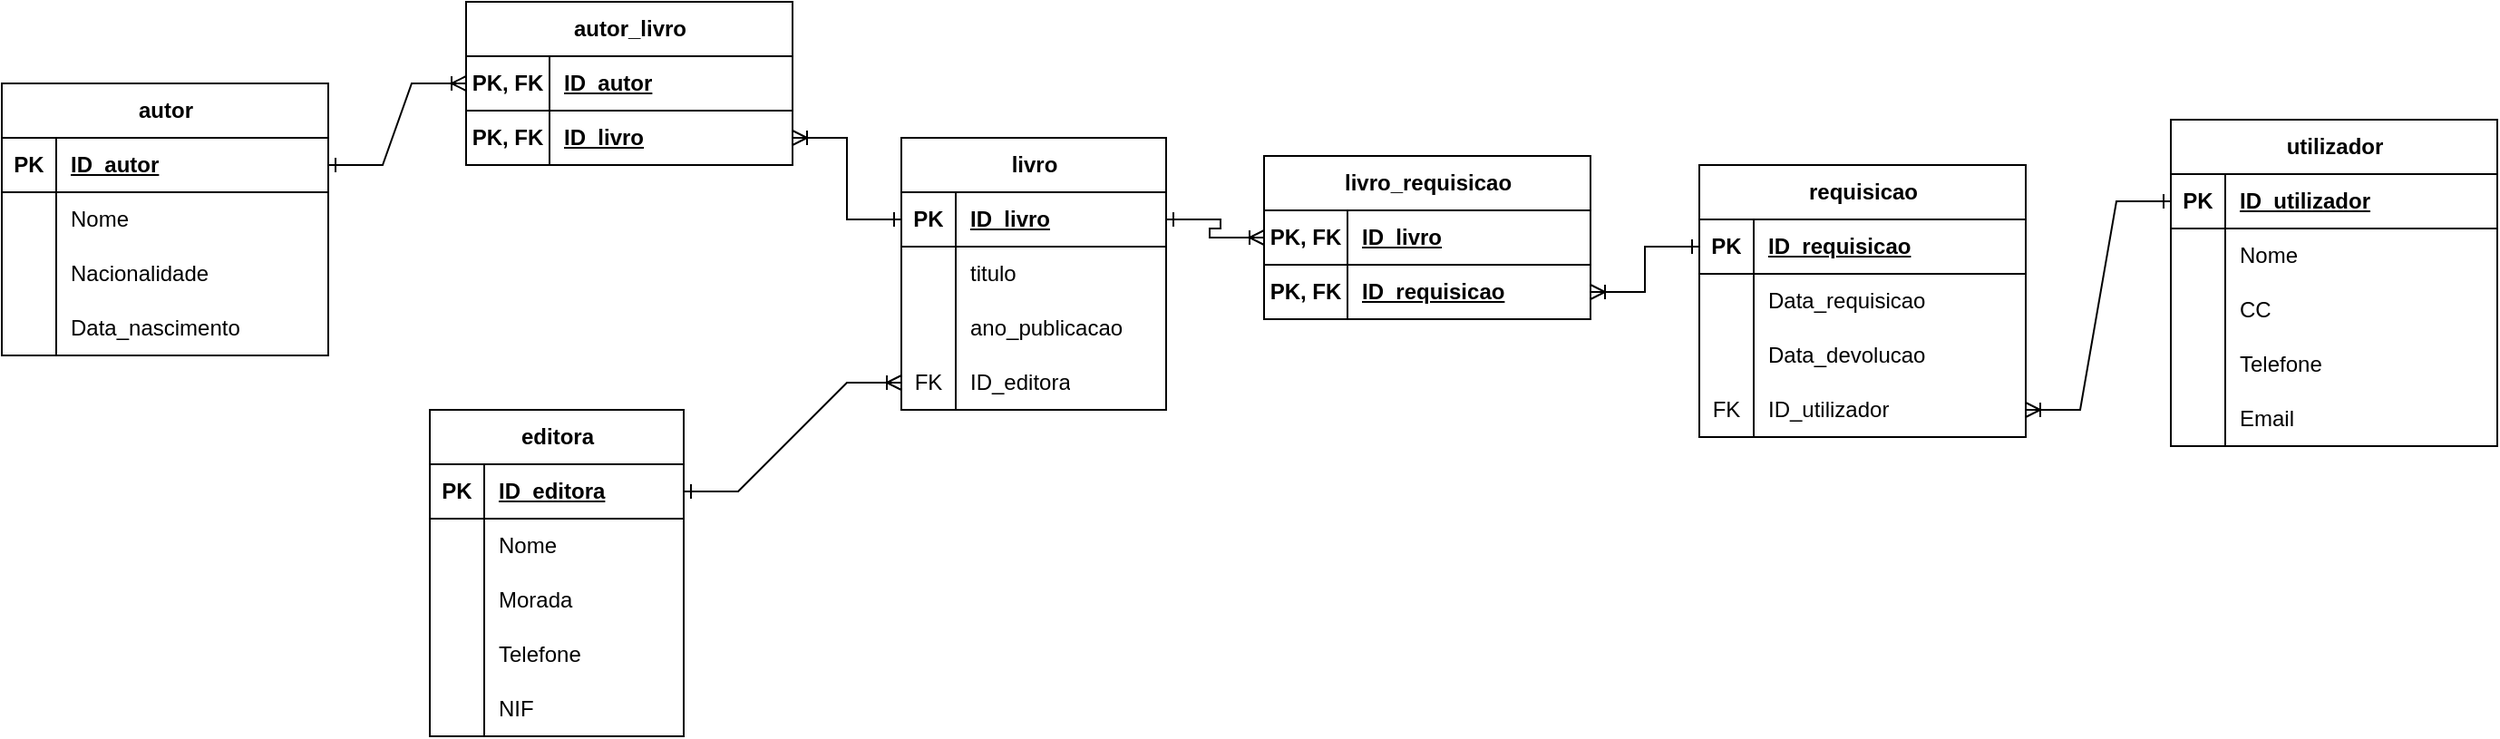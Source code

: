 <mxfile version="22.0.8" type="device">
  <diagram name="Página-1" id="ffL3nboK3TS9YAKDyHV8">
    <mxGraphModel dx="1434" dy="782" grid="1" gridSize="10" guides="1" tooltips="1" connect="1" arrows="1" fold="1" page="1" pageScale="1" pageWidth="827" pageHeight="1169" math="0" shadow="0">
      <root>
        <mxCell id="0" />
        <mxCell id="1" parent="0" />
        <mxCell id="Df2Omf1xJk4yqJNN9afE-1" value="autor" style="shape=table;startSize=30;container=1;collapsible=1;childLayout=tableLayout;fixedRows=1;rowLines=0;fontStyle=1;align=center;resizeLast=1;html=1;" vertex="1" parent="1">
          <mxGeometry x="4" y="910" width="180" height="150" as="geometry" />
        </mxCell>
        <mxCell id="Df2Omf1xJk4yqJNN9afE-2" value="" style="shape=tableRow;horizontal=0;startSize=0;swimlaneHead=0;swimlaneBody=0;fillColor=none;collapsible=0;dropTarget=0;points=[[0,0.5],[1,0.5]];portConstraint=eastwest;top=0;left=0;right=0;bottom=1;" vertex="1" parent="Df2Omf1xJk4yqJNN9afE-1">
          <mxGeometry y="30" width="180" height="30" as="geometry" />
        </mxCell>
        <mxCell id="Df2Omf1xJk4yqJNN9afE-3" value="PK" style="shape=partialRectangle;connectable=0;fillColor=none;top=0;left=0;bottom=0;right=0;fontStyle=1;overflow=hidden;whiteSpace=wrap;html=1;" vertex="1" parent="Df2Omf1xJk4yqJNN9afE-2">
          <mxGeometry width="30" height="30" as="geometry">
            <mxRectangle width="30" height="30" as="alternateBounds" />
          </mxGeometry>
        </mxCell>
        <mxCell id="Df2Omf1xJk4yqJNN9afE-4" value="ID_autor" style="shape=partialRectangle;connectable=0;fillColor=none;top=0;left=0;bottom=0;right=0;align=left;spacingLeft=6;fontStyle=5;overflow=hidden;whiteSpace=wrap;html=1;" vertex="1" parent="Df2Omf1xJk4yqJNN9afE-2">
          <mxGeometry x="30" width="150" height="30" as="geometry">
            <mxRectangle width="150" height="30" as="alternateBounds" />
          </mxGeometry>
        </mxCell>
        <mxCell id="Df2Omf1xJk4yqJNN9afE-5" value="" style="shape=tableRow;horizontal=0;startSize=0;swimlaneHead=0;swimlaneBody=0;fillColor=none;collapsible=0;dropTarget=0;points=[[0,0.5],[1,0.5]];portConstraint=eastwest;top=0;left=0;right=0;bottom=0;" vertex="1" parent="Df2Omf1xJk4yqJNN9afE-1">
          <mxGeometry y="60" width="180" height="30" as="geometry" />
        </mxCell>
        <mxCell id="Df2Omf1xJk4yqJNN9afE-6" value="" style="shape=partialRectangle;connectable=0;fillColor=none;top=0;left=0;bottom=0;right=0;editable=1;overflow=hidden;whiteSpace=wrap;html=1;" vertex="1" parent="Df2Omf1xJk4yqJNN9afE-5">
          <mxGeometry width="30" height="30" as="geometry">
            <mxRectangle width="30" height="30" as="alternateBounds" />
          </mxGeometry>
        </mxCell>
        <mxCell id="Df2Omf1xJk4yqJNN9afE-7" value="Nome" style="shape=partialRectangle;connectable=0;fillColor=none;top=0;left=0;bottom=0;right=0;align=left;spacingLeft=6;overflow=hidden;whiteSpace=wrap;html=1;" vertex="1" parent="Df2Omf1xJk4yqJNN9afE-5">
          <mxGeometry x="30" width="150" height="30" as="geometry">
            <mxRectangle width="150" height="30" as="alternateBounds" />
          </mxGeometry>
        </mxCell>
        <mxCell id="Df2Omf1xJk4yqJNN9afE-8" value="" style="shape=tableRow;horizontal=0;startSize=0;swimlaneHead=0;swimlaneBody=0;fillColor=none;collapsible=0;dropTarget=0;points=[[0,0.5],[1,0.5]];portConstraint=eastwest;top=0;left=0;right=0;bottom=0;" vertex="1" parent="Df2Omf1xJk4yqJNN9afE-1">
          <mxGeometry y="90" width="180" height="30" as="geometry" />
        </mxCell>
        <mxCell id="Df2Omf1xJk4yqJNN9afE-9" value="" style="shape=partialRectangle;connectable=0;fillColor=none;top=0;left=0;bottom=0;right=0;editable=1;overflow=hidden;whiteSpace=wrap;html=1;" vertex="1" parent="Df2Omf1xJk4yqJNN9afE-8">
          <mxGeometry width="30" height="30" as="geometry">
            <mxRectangle width="30" height="30" as="alternateBounds" />
          </mxGeometry>
        </mxCell>
        <mxCell id="Df2Omf1xJk4yqJNN9afE-10" value="Nacionalidade" style="shape=partialRectangle;connectable=0;fillColor=none;top=0;left=0;bottom=0;right=0;align=left;spacingLeft=6;overflow=hidden;whiteSpace=wrap;html=1;" vertex="1" parent="Df2Omf1xJk4yqJNN9afE-8">
          <mxGeometry x="30" width="150" height="30" as="geometry">
            <mxRectangle width="150" height="30" as="alternateBounds" />
          </mxGeometry>
        </mxCell>
        <mxCell id="Df2Omf1xJk4yqJNN9afE-11" value="" style="shape=tableRow;horizontal=0;startSize=0;swimlaneHead=0;swimlaneBody=0;fillColor=none;collapsible=0;dropTarget=0;points=[[0,0.5],[1,0.5]];portConstraint=eastwest;top=0;left=0;right=0;bottom=0;" vertex="1" parent="Df2Omf1xJk4yqJNN9afE-1">
          <mxGeometry y="120" width="180" height="30" as="geometry" />
        </mxCell>
        <mxCell id="Df2Omf1xJk4yqJNN9afE-12" value="" style="shape=partialRectangle;connectable=0;fillColor=none;top=0;left=0;bottom=0;right=0;editable=1;overflow=hidden;whiteSpace=wrap;html=1;" vertex="1" parent="Df2Omf1xJk4yqJNN9afE-11">
          <mxGeometry width="30" height="30" as="geometry">
            <mxRectangle width="30" height="30" as="alternateBounds" />
          </mxGeometry>
        </mxCell>
        <mxCell id="Df2Omf1xJk4yqJNN9afE-13" value="Data_nascimento" style="shape=partialRectangle;connectable=0;fillColor=none;top=0;left=0;bottom=0;right=0;align=left;spacingLeft=6;overflow=hidden;whiteSpace=wrap;html=1;" vertex="1" parent="Df2Omf1xJk4yqJNN9afE-11">
          <mxGeometry x="30" width="150" height="30" as="geometry">
            <mxRectangle width="150" height="30" as="alternateBounds" />
          </mxGeometry>
        </mxCell>
        <mxCell id="Df2Omf1xJk4yqJNN9afE-14" value="autor_livro" style="shape=table;startSize=30;container=1;collapsible=1;childLayout=tableLayout;fixedRows=1;rowLines=0;fontStyle=1;align=center;resizeLast=1;html=1;" vertex="1" parent="1">
          <mxGeometry x="260" y="865" width="180" height="90" as="geometry" />
        </mxCell>
        <mxCell id="Df2Omf1xJk4yqJNN9afE-15" value="" style="shape=tableRow;horizontal=0;startSize=0;swimlaneHead=0;swimlaneBody=0;fillColor=none;collapsible=0;dropTarget=0;points=[[0,0.5],[1,0.5]];portConstraint=eastwest;top=0;left=0;right=0;bottom=1;" vertex="1" parent="Df2Omf1xJk4yqJNN9afE-14">
          <mxGeometry y="30" width="180" height="30" as="geometry" />
        </mxCell>
        <mxCell id="Df2Omf1xJk4yqJNN9afE-16" value="PK, FK" style="shape=partialRectangle;connectable=0;fillColor=none;top=0;left=0;bottom=0;right=0;fontStyle=1;overflow=hidden;whiteSpace=wrap;html=1;" vertex="1" parent="Df2Omf1xJk4yqJNN9afE-15">
          <mxGeometry width="46" height="30" as="geometry">
            <mxRectangle width="46" height="30" as="alternateBounds" />
          </mxGeometry>
        </mxCell>
        <mxCell id="Df2Omf1xJk4yqJNN9afE-17" value="ID_autor" style="shape=partialRectangle;connectable=0;fillColor=none;top=0;left=0;bottom=0;right=0;align=left;spacingLeft=6;fontStyle=5;overflow=hidden;whiteSpace=wrap;html=1;" vertex="1" parent="Df2Omf1xJk4yqJNN9afE-15">
          <mxGeometry x="46" width="134" height="30" as="geometry">
            <mxRectangle width="134" height="30" as="alternateBounds" />
          </mxGeometry>
        </mxCell>
        <mxCell id="Df2Omf1xJk4yqJNN9afE-27" style="shape=tableRow;horizontal=0;startSize=0;swimlaneHead=0;swimlaneBody=0;fillColor=none;collapsible=0;dropTarget=0;points=[[0,0.5],[1,0.5]];portConstraint=eastwest;top=0;left=0;right=0;bottom=1;" vertex="1" parent="Df2Omf1xJk4yqJNN9afE-14">
          <mxGeometry y="60" width="180" height="30" as="geometry" />
        </mxCell>
        <mxCell id="Df2Omf1xJk4yqJNN9afE-28" value="PK, FK" style="shape=partialRectangle;connectable=0;fillColor=none;top=0;left=0;bottom=0;right=0;fontStyle=1;overflow=hidden;whiteSpace=wrap;html=1;" vertex="1" parent="Df2Omf1xJk4yqJNN9afE-27">
          <mxGeometry width="46" height="30" as="geometry">
            <mxRectangle width="46" height="30" as="alternateBounds" />
          </mxGeometry>
        </mxCell>
        <mxCell id="Df2Omf1xJk4yqJNN9afE-29" value="ID_livro" style="shape=partialRectangle;connectable=0;fillColor=none;top=0;left=0;bottom=0;right=0;align=left;spacingLeft=6;fontStyle=5;overflow=hidden;whiteSpace=wrap;html=1;" vertex="1" parent="Df2Omf1xJk4yqJNN9afE-27">
          <mxGeometry x="46" width="134" height="30" as="geometry">
            <mxRectangle width="134" height="30" as="alternateBounds" />
          </mxGeometry>
        </mxCell>
        <mxCell id="Df2Omf1xJk4yqJNN9afE-30" value="" style="edgeStyle=entityRelationEdgeStyle;fontSize=12;html=1;endArrow=ERoneToMany;rounded=0;exitX=1;exitY=0.5;exitDx=0;exitDy=0;entryX=0;entryY=0.5;entryDx=0;entryDy=0;startArrow=ERone;startFill=0;" edge="1" parent="1" source="Df2Omf1xJk4yqJNN9afE-2" target="Df2Omf1xJk4yqJNN9afE-15">
          <mxGeometry width="100" height="100" relative="1" as="geometry">
            <mxPoint x="360" y="850" as="sourcePoint" />
            <mxPoint x="460" y="750" as="targetPoint" />
          </mxGeometry>
        </mxCell>
        <mxCell id="Df2Omf1xJk4yqJNN9afE-31" value="livro" style="shape=table;startSize=30;container=1;collapsible=1;childLayout=tableLayout;fixedRows=1;rowLines=0;fontStyle=1;align=center;resizeLast=1;html=1;" vertex="1" parent="1">
          <mxGeometry x="500" y="940" width="146" height="150" as="geometry" />
        </mxCell>
        <mxCell id="Df2Omf1xJk4yqJNN9afE-32" value="" style="shape=tableRow;horizontal=0;startSize=0;swimlaneHead=0;swimlaneBody=0;fillColor=none;collapsible=0;dropTarget=0;points=[[0,0.5],[1,0.5]];portConstraint=eastwest;top=0;left=0;right=0;bottom=1;" vertex="1" parent="Df2Omf1xJk4yqJNN9afE-31">
          <mxGeometry y="30" width="146" height="30" as="geometry" />
        </mxCell>
        <mxCell id="Df2Omf1xJk4yqJNN9afE-33" value="PK" style="shape=partialRectangle;connectable=0;fillColor=none;top=0;left=0;bottom=0;right=0;fontStyle=1;overflow=hidden;whiteSpace=wrap;html=1;" vertex="1" parent="Df2Omf1xJk4yqJNN9afE-32">
          <mxGeometry width="30" height="30" as="geometry">
            <mxRectangle width="30" height="30" as="alternateBounds" />
          </mxGeometry>
        </mxCell>
        <mxCell id="Df2Omf1xJk4yqJNN9afE-34" value="ID_livro" style="shape=partialRectangle;connectable=0;fillColor=none;top=0;left=0;bottom=0;right=0;align=left;spacingLeft=6;fontStyle=5;overflow=hidden;whiteSpace=wrap;html=1;" vertex="1" parent="Df2Omf1xJk4yqJNN9afE-32">
          <mxGeometry x="30" width="116" height="30" as="geometry">
            <mxRectangle width="116" height="30" as="alternateBounds" />
          </mxGeometry>
        </mxCell>
        <mxCell id="Df2Omf1xJk4yqJNN9afE-35" value="" style="shape=tableRow;horizontal=0;startSize=0;swimlaneHead=0;swimlaneBody=0;fillColor=none;collapsible=0;dropTarget=0;points=[[0,0.5],[1,0.5]];portConstraint=eastwest;top=0;left=0;right=0;bottom=0;" vertex="1" parent="Df2Omf1xJk4yqJNN9afE-31">
          <mxGeometry y="60" width="146" height="30" as="geometry" />
        </mxCell>
        <mxCell id="Df2Omf1xJk4yqJNN9afE-36" value="" style="shape=partialRectangle;connectable=0;fillColor=none;top=0;left=0;bottom=0;right=0;editable=1;overflow=hidden;whiteSpace=wrap;html=1;" vertex="1" parent="Df2Omf1xJk4yqJNN9afE-35">
          <mxGeometry width="30" height="30" as="geometry">
            <mxRectangle width="30" height="30" as="alternateBounds" />
          </mxGeometry>
        </mxCell>
        <mxCell id="Df2Omf1xJk4yqJNN9afE-37" value="titulo" style="shape=partialRectangle;connectable=0;fillColor=none;top=0;left=0;bottom=0;right=0;align=left;spacingLeft=6;overflow=hidden;whiteSpace=wrap;html=1;" vertex="1" parent="Df2Omf1xJk4yqJNN9afE-35">
          <mxGeometry x="30" width="116" height="30" as="geometry">
            <mxRectangle width="116" height="30" as="alternateBounds" />
          </mxGeometry>
        </mxCell>
        <mxCell id="Df2Omf1xJk4yqJNN9afE-38" value="" style="shape=tableRow;horizontal=0;startSize=0;swimlaneHead=0;swimlaneBody=0;fillColor=none;collapsible=0;dropTarget=0;points=[[0,0.5],[1,0.5]];portConstraint=eastwest;top=0;left=0;right=0;bottom=0;" vertex="1" parent="Df2Omf1xJk4yqJNN9afE-31">
          <mxGeometry y="90" width="146" height="30" as="geometry" />
        </mxCell>
        <mxCell id="Df2Omf1xJk4yqJNN9afE-39" value="" style="shape=partialRectangle;connectable=0;fillColor=none;top=0;left=0;bottom=0;right=0;editable=1;overflow=hidden;whiteSpace=wrap;html=1;" vertex="1" parent="Df2Omf1xJk4yqJNN9afE-38">
          <mxGeometry width="30" height="30" as="geometry">
            <mxRectangle width="30" height="30" as="alternateBounds" />
          </mxGeometry>
        </mxCell>
        <mxCell id="Df2Omf1xJk4yqJNN9afE-40" value="ano_publicacao" style="shape=partialRectangle;connectable=0;fillColor=none;top=0;left=0;bottom=0;right=0;align=left;spacingLeft=6;overflow=hidden;whiteSpace=wrap;html=1;" vertex="1" parent="Df2Omf1xJk4yqJNN9afE-38">
          <mxGeometry x="30" width="116" height="30" as="geometry">
            <mxRectangle width="116" height="30" as="alternateBounds" />
          </mxGeometry>
        </mxCell>
        <mxCell id="Df2Omf1xJk4yqJNN9afE-61" style="shape=tableRow;horizontal=0;startSize=0;swimlaneHead=0;swimlaneBody=0;fillColor=none;collapsible=0;dropTarget=0;points=[[0,0.5],[1,0.5]];portConstraint=eastwest;top=0;left=0;right=0;bottom=0;" vertex="1" parent="Df2Omf1xJk4yqJNN9afE-31">
          <mxGeometry y="120" width="146" height="30" as="geometry" />
        </mxCell>
        <mxCell id="Df2Omf1xJk4yqJNN9afE-62" value="FK" style="shape=partialRectangle;connectable=0;fillColor=none;top=0;left=0;bottom=0;right=0;editable=1;overflow=hidden;whiteSpace=wrap;html=1;" vertex="1" parent="Df2Omf1xJk4yqJNN9afE-61">
          <mxGeometry width="30" height="30" as="geometry">
            <mxRectangle width="30" height="30" as="alternateBounds" />
          </mxGeometry>
        </mxCell>
        <mxCell id="Df2Omf1xJk4yqJNN9afE-63" value="ID_editora" style="shape=partialRectangle;connectable=0;fillColor=none;top=0;left=0;bottom=0;right=0;align=left;spacingLeft=6;overflow=hidden;whiteSpace=wrap;html=1;" vertex="1" parent="Df2Omf1xJk4yqJNN9afE-61">
          <mxGeometry x="30" width="116" height="30" as="geometry">
            <mxRectangle width="116" height="30" as="alternateBounds" />
          </mxGeometry>
        </mxCell>
        <mxCell id="Df2Omf1xJk4yqJNN9afE-44" value="" style="edgeStyle=entityRelationEdgeStyle;fontSize=12;html=1;endArrow=ERoneToMany;rounded=0;startArrow=ERone;startFill=0;exitX=0;exitY=0.5;exitDx=0;exitDy=0;entryX=1;entryY=0.5;entryDx=0;entryDy=0;" edge="1" parent="1" source="Df2Omf1xJk4yqJNN9afE-32" target="Df2Omf1xJk4yqJNN9afE-27">
          <mxGeometry width="100" height="100" relative="1" as="geometry">
            <mxPoint x="460" y="750" as="sourcePoint" />
            <mxPoint x="360" y="850" as="targetPoint" />
          </mxGeometry>
        </mxCell>
        <mxCell id="Df2Omf1xJk4yqJNN9afE-45" value="editora" style="shape=table;startSize=30;container=1;collapsible=1;childLayout=tableLayout;fixedRows=1;rowLines=0;fontStyle=1;align=center;resizeLast=1;html=1;" vertex="1" parent="1">
          <mxGeometry x="240" y="1090" width="140" height="180" as="geometry" />
        </mxCell>
        <mxCell id="Df2Omf1xJk4yqJNN9afE-46" value="" style="shape=tableRow;horizontal=0;startSize=0;swimlaneHead=0;swimlaneBody=0;fillColor=none;collapsible=0;dropTarget=0;points=[[0,0.5],[1,0.5]];portConstraint=eastwest;top=0;left=0;right=0;bottom=1;" vertex="1" parent="Df2Omf1xJk4yqJNN9afE-45">
          <mxGeometry y="30" width="140" height="30" as="geometry" />
        </mxCell>
        <mxCell id="Df2Omf1xJk4yqJNN9afE-47" value="PK" style="shape=partialRectangle;connectable=0;fillColor=none;top=0;left=0;bottom=0;right=0;fontStyle=1;overflow=hidden;whiteSpace=wrap;html=1;" vertex="1" parent="Df2Omf1xJk4yqJNN9afE-46">
          <mxGeometry width="30" height="30" as="geometry">
            <mxRectangle width="30" height="30" as="alternateBounds" />
          </mxGeometry>
        </mxCell>
        <mxCell id="Df2Omf1xJk4yqJNN9afE-48" value="ID_editora" style="shape=partialRectangle;connectable=0;fillColor=none;top=0;left=0;bottom=0;right=0;align=left;spacingLeft=6;fontStyle=5;overflow=hidden;whiteSpace=wrap;html=1;" vertex="1" parent="Df2Omf1xJk4yqJNN9afE-46">
          <mxGeometry x="30" width="110" height="30" as="geometry">
            <mxRectangle width="110" height="30" as="alternateBounds" />
          </mxGeometry>
        </mxCell>
        <mxCell id="Df2Omf1xJk4yqJNN9afE-49" value="" style="shape=tableRow;horizontal=0;startSize=0;swimlaneHead=0;swimlaneBody=0;fillColor=none;collapsible=0;dropTarget=0;points=[[0,0.5],[1,0.5]];portConstraint=eastwest;top=0;left=0;right=0;bottom=0;" vertex="1" parent="Df2Omf1xJk4yqJNN9afE-45">
          <mxGeometry y="60" width="140" height="30" as="geometry" />
        </mxCell>
        <mxCell id="Df2Omf1xJk4yqJNN9afE-50" value="" style="shape=partialRectangle;connectable=0;fillColor=none;top=0;left=0;bottom=0;right=0;editable=1;overflow=hidden;whiteSpace=wrap;html=1;" vertex="1" parent="Df2Omf1xJk4yqJNN9afE-49">
          <mxGeometry width="30" height="30" as="geometry">
            <mxRectangle width="30" height="30" as="alternateBounds" />
          </mxGeometry>
        </mxCell>
        <mxCell id="Df2Omf1xJk4yqJNN9afE-51" value="Nome" style="shape=partialRectangle;connectable=0;fillColor=none;top=0;left=0;bottom=0;right=0;align=left;spacingLeft=6;overflow=hidden;whiteSpace=wrap;html=1;" vertex="1" parent="Df2Omf1xJk4yqJNN9afE-49">
          <mxGeometry x="30" width="110" height="30" as="geometry">
            <mxRectangle width="110" height="30" as="alternateBounds" />
          </mxGeometry>
        </mxCell>
        <mxCell id="Df2Omf1xJk4yqJNN9afE-52" value="" style="shape=tableRow;horizontal=0;startSize=0;swimlaneHead=0;swimlaneBody=0;fillColor=none;collapsible=0;dropTarget=0;points=[[0,0.5],[1,0.5]];portConstraint=eastwest;top=0;left=0;right=0;bottom=0;" vertex="1" parent="Df2Omf1xJk4yqJNN9afE-45">
          <mxGeometry y="90" width="140" height="30" as="geometry" />
        </mxCell>
        <mxCell id="Df2Omf1xJk4yqJNN9afE-53" value="" style="shape=partialRectangle;connectable=0;fillColor=none;top=0;left=0;bottom=0;right=0;editable=1;overflow=hidden;whiteSpace=wrap;html=1;" vertex="1" parent="Df2Omf1xJk4yqJNN9afE-52">
          <mxGeometry width="30" height="30" as="geometry">
            <mxRectangle width="30" height="30" as="alternateBounds" />
          </mxGeometry>
        </mxCell>
        <mxCell id="Df2Omf1xJk4yqJNN9afE-54" value="Morada" style="shape=partialRectangle;connectable=0;fillColor=none;top=0;left=0;bottom=0;right=0;align=left;spacingLeft=6;overflow=hidden;whiteSpace=wrap;html=1;" vertex="1" parent="Df2Omf1xJk4yqJNN9afE-52">
          <mxGeometry x="30" width="110" height="30" as="geometry">
            <mxRectangle width="110" height="30" as="alternateBounds" />
          </mxGeometry>
        </mxCell>
        <mxCell id="Df2Omf1xJk4yqJNN9afE-55" value="" style="shape=tableRow;horizontal=0;startSize=0;swimlaneHead=0;swimlaneBody=0;fillColor=none;collapsible=0;dropTarget=0;points=[[0,0.5],[1,0.5]];portConstraint=eastwest;top=0;left=0;right=0;bottom=0;" vertex="1" parent="Df2Omf1xJk4yqJNN9afE-45">
          <mxGeometry y="120" width="140" height="30" as="geometry" />
        </mxCell>
        <mxCell id="Df2Omf1xJk4yqJNN9afE-56" value="" style="shape=partialRectangle;connectable=0;fillColor=none;top=0;left=0;bottom=0;right=0;editable=1;overflow=hidden;whiteSpace=wrap;html=1;" vertex="1" parent="Df2Omf1xJk4yqJNN9afE-55">
          <mxGeometry width="30" height="30" as="geometry">
            <mxRectangle width="30" height="30" as="alternateBounds" />
          </mxGeometry>
        </mxCell>
        <mxCell id="Df2Omf1xJk4yqJNN9afE-57" value="Telefone" style="shape=partialRectangle;connectable=0;fillColor=none;top=0;left=0;bottom=0;right=0;align=left;spacingLeft=6;overflow=hidden;whiteSpace=wrap;html=1;" vertex="1" parent="Df2Omf1xJk4yqJNN9afE-55">
          <mxGeometry x="30" width="110" height="30" as="geometry">
            <mxRectangle width="110" height="30" as="alternateBounds" />
          </mxGeometry>
        </mxCell>
        <mxCell id="Df2Omf1xJk4yqJNN9afE-58" style="shape=tableRow;horizontal=0;startSize=0;swimlaneHead=0;swimlaneBody=0;fillColor=none;collapsible=0;dropTarget=0;points=[[0,0.5],[1,0.5]];portConstraint=eastwest;top=0;left=0;right=0;bottom=0;" vertex="1" parent="Df2Omf1xJk4yqJNN9afE-45">
          <mxGeometry y="150" width="140" height="30" as="geometry" />
        </mxCell>
        <mxCell id="Df2Omf1xJk4yqJNN9afE-59" style="shape=partialRectangle;connectable=0;fillColor=none;top=0;left=0;bottom=0;right=0;editable=1;overflow=hidden;whiteSpace=wrap;html=1;" vertex="1" parent="Df2Omf1xJk4yqJNN9afE-58">
          <mxGeometry width="30" height="30" as="geometry">
            <mxRectangle width="30" height="30" as="alternateBounds" />
          </mxGeometry>
        </mxCell>
        <mxCell id="Df2Omf1xJk4yqJNN9afE-60" value="NIF" style="shape=partialRectangle;connectable=0;fillColor=none;top=0;left=0;bottom=0;right=0;align=left;spacingLeft=6;overflow=hidden;whiteSpace=wrap;html=1;" vertex="1" parent="Df2Omf1xJk4yqJNN9afE-58">
          <mxGeometry x="30" width="110" height="30" as="geometry">
            <mxRectangle width="110" height="30" as="alternateBounds" />
          </mxGeometry>
        </mxCell>
        <mxCell id="Df2Omf1xJk4yqJNN9afE-64" value="" style="edgeStyle=entityRelationEdgeStyle;fontSize=12;html=1;endArrow=ERoneToMany;rounded=0;startArrow=ERone;startFill=0;entryX=0;entryY=0.5;entryDx=0;entryDy=0;exitX=1;exitY=0.5;exitDx=0;exitDy=0;" edge="1" parent="1" source="Df2Omf1xJk4yqJNN9afE-46" target="Df2Omf1xJk4yqJNN9afE-61">
          <mxGeometry width="100" height="100" relative="1" as="geometry">
            <mxPoint x="460" y="750" as="sourcePoint" />
            <mxPoint x="360" y="850" as="targetPoint" />
          </mxGeometry>
        </mxCell>
        <mxCell id="Df2Omf1xJk4yqJNN9afE-68" value="requisicao" style="shape=table;startSize=30;container=1;collapsible=1;childLayout=tableLayout;fixedRows=1;rowLines=0;fontStyle=1;align=center;resizeLast=1;html=1;" vertex="1" parent="1">
          <mxGeometry x="940" y="955" width="180" height="150" as="geometry" />
        </mxCell>
        <mxCell id="Df2Omf1xJk4yqJNN9afE-69" value="" style="shape=tableRow;horizontal=0;startSize=0;swimlaneHead=0;swimlaneBody=0;fillColor=none;collapsible=0;dropTarget=0;points=[[0,0.5],[1,0.5]];portConstraint=eastwest;top=0;left=0;right=0;bottom=1;" vertex="1" parent="Df2Omf1xJk4yqJNN9afE-68">
          <mxGeometry y="30" width="180" height="30" as="geometry" />
        </mxCell>
        <mxCell id="Df2Omf1xJk4yqJNN9afE-70" value="PK" style="shape=partialRectangle;connectable=0;fillColor=none;top=0;left=0;bottom=0;right=0;fontStyle=1;overflow=hidden;whiteSpace=wrap;html=1;" vertex="1" parent="Df2Omf1xJk4yqJNN9afE-69">
          <mxGeometry width="30" height="30" as="geometry">
            <mxRectangle width="30" height="30" as="alternateBounds" />
          </mxGeometry>
        </mxCell>
        <mxCell id="Df2Omf1xJk4yqJNN9afE-71" value="ID_requisicao" style="shape=partialRectangle;connectable=0;fillColor=none;top=0;left=0;bottom=0;right=0;align=left;spacingLeft=6;fontStyle=5;overflow=hidden;whiteSpace=wrap;html=1;" vertex="1" parent="Df2Omf1xJk4yqJNN9afE-69">
          <mxGeometry x="30" width="150" height="30" as="geometry">
            <mxRectangle width="150" height="30" as="alternateBounds" />
          </mxGeometry>
        </mxCell>
        <mxCell id="Df2Omf1xJk4yqJNN9afE-72" value="" style="shape=tableRow;horizontal=0;startSize=0;swimlaneHead=0;swimlaneBody=0;fillColor=none;collapsible=0;dropTarget=0;points=[[0,0.5],[1,0.5]];portConstraint=eastwest;top=0;left=0;right=0;bottom=0;" vertex="1" parent="Df2Omf1xJk4yqJNN9afE-68">
          <mxGeometry y="60" width="180" height="30" as="geometry" />
        </mxCell>
        <mxCell id="Df2Omf1xJk4yqJNN9afE-73" value="" style="shape=partialRectangle;connectable=0;fillColor=none;top=0;left=0;bottom=0;right=0;editable=1;overflow=hidden;whiteSpace=wrap;html=1;" vertex="1" parent="Df2Omf1xJk4yqJNN9afE-72">
          <mxGeometry width="30" height="30" as="geometry">
            <mxRectangle width="30" height="30" as="alternateBounds" />
          </mxGeometry>
        </mxCell>
        <mxCell id="Df2Omf1xJk4yqJNN9afE-74" value="Data_requisicao" style="shape=partialRectangle;connectable=0;fillColor=none;top=0;left=0;bottom=0;right=0;align=left;spacingLeft=6;overflow=hidden;whiteSpace=wrap;html=1;" vertex="1" parent="Df2Omf1xJk4yqJNN9afE-72">
          <mxGeometry x="30" width="150" height="30" as="geometry">
            <mxRectangle width="150" height="30" as="alternateBounds" />
          </mxGeometry>
        </mxCell>
        <mxCell id="Df2Omf1xJk4yqJNN9afE-75" value="" style="shape=tableRow;horizontal=0;startSize=0;swimlaneHead=0;swimlaneBody=0;fillColor=none;collapsible=0;dropTarget=0;points=[[0,0.5],[1,0.5]];portConstraint=eastwest;top=0;left=0;right=0;bottom=0;" vertex="1" parent="Df2Omf1xJk4yqJNN9afE-68">
          <mxGeometry y="90" width="180" height="30" as="geometry" />
        </mxCell>
        <mxCell id="Df2Omf1xJk4yqJNN9afE-76" value="" style="shape=partialRectangle;connectable=0;fillColor=none;top=0;left=0;bottom=0;right=0;editable=1;overflow=hidden;whiteSpace=wrap;html=1;" vertex="1" parent="Df2Omf1xJk4yqJNN9afE-75">
          <mxGeometry width="30" height="30" as="geometry">
            <mxRectangle width="30" height="30" as="alternateBounds" />
          </mxGeometry>
        </mxCell>
        <mxCell id="Df2Omf1xJk4yqJNN9afE-77" value="Data_devolucao" style="shape=partialRectangle;connectable=0;fillColor=none;top=0;left=0;bottom=0;right=0;align=left;spacingLeft=6;overflow=hidden;whiteSpace=wrap;html=1;" vertex="1" parent="Df2Omf1xJk4yqJNN9afE-75">
          <mxGeometry x="30" width="150" height="30" as="geometry">
            <mxRectangle width="150" height="30" as="alternateBounds" />
          </mxGeometry>
        </mxCell>
        <mxCell id="Df2Omf1xJk4yqJNN9afE-98" style="shape=tableRow;horizontal=0;startSize=0;swimlaneHead=0;swimlaneBody=0;fillColor=none;collapsible=0;dropTarget=0;points=[[0,0.5],[1,0.5]];portConstraint=eastwest;top=0;left=0;right=0;bottom=0;" vertex="1" parent="Df2Omf1xJk4yqJNN9afE-68">
          <mxGeometry y="120" width="180" height="30" as="geometry" />
        </mxCell>
        <mxCell id="Df2Omf1xJk4yqJNN9afE-99" value="FK" style="shape=partialRectangle;connectable=0;fillColor=none;top=0;left=0;bottom=0;right=0;editable=1;overflow=hidden;whiteSpace=wrap;html=1;" vertex="1" parent="Df2Omf1xJk4yqJNN9afE-98">
          <mxGeometry width="30" height="30" as="geometry">
            <mxRectangle width="30" height="30" as="alternateBounds" />
          </mxGeometry>
        </mxCell>
        <mxCell id="Df2Omf1xJk4yqJNN9afE-100" value="ID_utilizador" style="shape=partialRectangle;connectable=0;fillColor=none;top=0;left=0;bottom=0;right=0;align=left;spacingLeft=6;overflow=hidden;whiteSpace=wrap;html=1;" vertex="1" parent="Df2Omf1xJk4yqJNN9afE-98">
          <mxGeometry x="30" width="150" height="30" as="geometry">
            <mxRectangle width="150" height="30" as="alternateBounds" />
          </mxGeometry>
        </mxCell>
        <mxCell id="Df2Omf1xJk4yqJNN9afE-82" value="utilizador" style="shape=table;startSize=30;container=1;collapsible=1;childLayout=tableLayout;fixedRows=1;rowLines=0;fontStyle=1;align=center;resizeLast=1;html=1;" vertex="1" parent="1">
          <mxGeometry x="1200" y="930" width="180" height="180" as="geometry" />
        </mxCell>
        <mxCell id="Df2Omf1xJk4yqJNN9afE-83" value="" style="shape=tableRow;horizontal=0;startSize=0;swimlaneHead=0;swimlaneBody=0;fillColor=none;collapsible=0;dropTarget=0;points=[[0,0.5],[1,0.5]];portConstraint=eastwest;top=0;left=0;right=0;bottom=1;" vertex="1" parent="Df2Omf1xJk4yqJNN9afE-82">
          <mxGeometry y="30" width="180" height="30" as="geometry" />
        </mxCell>
        <mxCell id="Df2Omf1xJk4yqJNN9afE-84" value="PK" style="shape=partialRectangle;connectable=0;fillColor=none;top=0;left=0;bottom=0;right=0;fontStyle=1;overflow=hidden;whiteSpace=wrap;html=1;" vertex="1" parent="Df2Omf1xJk4yqJNN9afE-83">
          <mxGeometry width="30" height="30" as="geometry">
            <mxRectangle width="30" height="30" as="alternateBounds" />
          </mxGeometry>
        </mxCell>
        <mxCell id="Df2Omf1xJk4yqJNN9afE-85" value="ID_utilizador" style="shape=partialRectangle;connectable=0;fillColor=none;top=0;left=0;bottom=0;right=0;align=left;spacingLeft=6;fontStyle=5;overflow=hidden;whiteSpace=wrap;html=1;" vertex="1" parent="Df2Omf1xJk4yqJNN9afE-83">
          <mxGeometry x="30" width="150" height="30" as="geometry">
            <mxRectangle width="150" height="30" as="alternateBounds" />
          </mxGeometry>
        </mxCell>
        <mxCell id="Df2Omf1xJk4yqJNN9afE-86" value="" style="shape=tableRow;horizontal=0;startSize=0;swimlaneHead=0;swimlaneBody=0;fillColor=none;collapsible=0;dropTarget=0;points=[[0,0.5],[1,0.5]];portConstraint=eastwest;top=0;left=0;right=0;bottom=0;" vertex="1" parent="Df2Omf1xJk4yqJNN9afE-82">
          <mxGeometry y="60" width="180" height="30" as="geometry" />
        </mxCell>
        <mxCell id="Df2Omf1xJk4yqJNN9afE-87" value="" style="shape=partialRectangle;connectable=0;fillColor=none;top=0;left=0;bottom=0;right=0;editable=1;overflow=hidden;whiteSpace=wrap;html=1;" vertex="1" parent="Df2Omf1xJk4yqJNN9afE-86">
          <mxGeometry width="30" height="30" as="geometry">
            <mxRectangle width="30" height="30" as="alternateBounds" />
          </mxGeometry>
        </mxCell>
        <mxCell id="Df2Omf1xJk4yqJNN9afE-88" value="Nome" style="shape=partialRectangle;connectable=0;fillColor=none;top=0;left=0;bottom=0;right=0;align=left;spacingLeft=6;overflow=hidden;whiteSpace=wrap;html=1;" vertex="1" parent="Df2Omf1xJk4yqJNN9afE-86">
          <mxGeometry x="30" width="150" height="30" as="geometry">
            <mxRectangle width="150" height="30" as="alternateBounds" />
          </mxGeometry>
        </mxCell>
        <mxCell id="Df2Omf1xJk4yqJNN9afE-89" value="" style="shape=tableRow;horizontal=0;startSize=0;swimlaneHead=0;swimlaneBody=0;fillColor=none;collapsible=0;dropTarget=0;points=[[0,0.5],[1,0.5]];portConstraint=eastwest;top=0;left=0;right=0;bottom=0;" vertex="1" parent="Df2Omf1xJk4yqJNN9afE-82">
          <mxGeometry y="90" width="180" height="30" as="geometry" />
        </mxCell>
        <mxCell id="Df2Omf1xJk4yqJNN9afE-90" value="" style="shape=partialRectangle;connectable=0;fillColor=none;top=0;left=0;bottom=0;right=0;editable=1;overflow=hidden;whiteSpace=wrap;html=1;" vertex="1" parent="Df2Omf1xJk4yqJNN9afE-89">
          <mxGeometry width="30" height="30" as="geometry">
            <mxRectangle width="30" height="30" as="alternateBounds" />
          </mxGeometry>
        </mxCell>
        <mxCell id="Df2Omf1xJk4yqJNN9afE-91" value="CC" style="shape=partialRectangle;connectable=0;fillColor=none;top=0;left=0;bottom=0;right=0;align=left;spacingLeft=6;overflow=hidden;whiteSpace=wrap;html=1;" vertex="1" parent="Df2Omf1xJk4yqJNN9afE-89">
          <mxGeometry x="30" width="150" height="30" as="geometry">
            <mxRectangle width="150" height="30" as="alternateBounds" />
          </mxGeometry>
        </mxCell>
        <mxCell id="Df2Omf1xJk4yqJNN9afE-92" value="" style="shape=tableRow;horizontal=0;startSize=0;swimlaneHead=0;swimlaneBody=0;fillColor=none;collapsible=0;dropTarget=0;points=[[0,0.5],[1,0.5]];portConstraint=eastwest;top=0;left=0;right=0;bottom=0;" vertex="1" parent="Df2Omf1xJk4yqJNN9afE-82">
          <mxGeometry y="120" width="180" height="30" as="geometry" />
        </mxCell>
        <mxCell id="Df2Omf1xJk4yqJNN9afE-93" value="" style="shape=partialRectangle;connectable=0;fillColor=none;top=0;left=0;bottom=0;right=0;editable=1;overflow=hidden;whiteSpace=wrap;html=1;" vertex="1" parent="Df2Omf1xJk4yqJNN9afE-92">
          <mxGeometry width="30" height="30" as="geometry">
            <mxRectangle width="30" height="30" as="alternateBounds" />
          </mxGeometry>
        </mxCell>
        <mxCell id="Df2Omf1xJk4yqJNN9afE-94" value="Telefone" style="shape=partialRectangle;connectable=0;fillColor=none;top=0;left=0;bottom=0;right=0;align=left;spacingLeft=6;overflow=hidden;whiteSpace=wrap;html=1;" vertex="1" parent="Df2Omf1xJk4yqJNN9afE-92">
          <mxGeometry x="30" width="150" height="30" as="geometry">
            <mxRectangle width="150" height="30" as="alternateBounds" />
          </mxGeometry>
        </mxCell>
        <mxCell id="Df2Omf1xJk4yqJNN9afE-95" style="shape=tableRow;horizontal=0;startSize=0;swimlaneHead=0;swimlaneBody=0;fillColor=none;collapsible=0;dropTarget=0;points=[[0,0.5],[1,0.5]];portConstraint=eastwest;top=0;left=0;right=0;bottom=0;" vertex="1" parent="Df2Omf1xJk4yqJNN9afE-82">
          <mxGeometry y="150" width="180" height="30" as="geometry" />
        </mxCell>
        <mxCell id="Df2Omf1xJk4yqJNN9afE-96" style="shape=partialRectangle;connectable=0;fillColor=none;top=0;left=0;bottom=0;right=0;editable=1;overflow=hidden;whiteSpace=wrap;html=1;" vertex="1" parent="Df2Omf1xJk4yqJNN9afE-95">
          <mxGeometry width="30" height="30" as="geometry">
            <mxRectangle width="30" height="30" as="alternateBounds" />
          </mxGeometry>
        </mxCell>
        <mxCell id="Df2Omf1xJk4yqJNN9afE-97" value="Email" style="shape=partialRectangle;connectable=0;fillColor=none;top=0;left=0;bottom=0;right=0;align=left;spacingLeft=6;overflow=hidden;whiteSpace=wrap;html=1;" vertex="1" parent="Df2Omf1xJk4yqJNN9afE-95">
          <mxGeometry x="30" width="150" height="30" as="geometry">
            <mxRectangle width="150" height="30" as="alternateBounds" />
          </mxGeometry>
        </mxCell>
        <mxCell id="Df2Omf1xJk4yqJNN9afE-101" value="" style="edgeStyle=entityRelationEdgeStyle;fontSize=12;html=1;endArrow=ERoneToMany;rounded=0;startArrow=ERone;startFill=0;entryX=1;entryY=0.5;entryDx=0;entryDy=0;exitX=0;exitY=0.5;exitDx=0;exitDy=0;" edge="1" parent="1" source="Df2Omf1xJk4yqJNN9afE-83" target="Df2Omf1xJk4yqJNN9afE-98">
          <mxGeometry width="100" height="100" relative="1" as="geometry">
            <mxPoint x="1101" y="925" as="sourcePoint" />
            <mxPoint x="1201" y="825" as="targetPoint" />
            <Array as="points">
              <mxPoint x="1681" y="695" />
            </Array>
          </mxGeometry>
        </mxCell>
        <mxCell id="Df2Omf1xJk4yqJNN9afE-115" value="livro_requisicao" style="shape=table;startSize=30;container=1;collapsible=1;childLayout=tableLayout;fixedRows=1;rowLines=0;fontStyle=1;align=center;resizeLast=1;html=1;" vertex="1" parent="1">
          <mxGeometry x="700" y="950" width="180" height="90" as="geometry" />
        </mxCell>
        <mxCell id="Df2Omf1xJk4yqJNN9afE-116" value="" style="shape=tableRow;horizontal=0;startSize=0;swimlaneHead=0;swimlaneBody=0;fillColor=none;collapsible=0;dropTarget=0;points=[[0,0.5],[1,0.5]];portConstraint=eastwest;top=0;left=0;right=0;bottom=1;" vertex="1" parent="Df2Omf1xJk4yqJNN9afE-115">
          <mxGeometry y="30" width="180" height="30" as="geometry" />
        </mxCell>
        <mxCell id="Df2Omf1xJk4yqJNN9afE-117" value="PK, FK" style="shape=partialRectangle;connectable=0;fillColor=none;top=0;left=0;bottom=0;right=0;fontStyle=1;overflow=hidden;whiteSpace=wrap;html=1;" vertex="1" parent="Df2Omf1xJk4yqJNN9afE-116">
          <mxGeometry width="46" height="30" as="geometry">
            <mxRectangle width="46" height="30" as="alternateBounds" />
          </mxGeometry>
        </mxCell>
        <mxCell id="Df2Omf1xJk4yqJNN9afE-118" value="ID_livro" style="shape=partialRectangle;connectable=0;fillColor=none;top=0;left=0;bottom=0;right=0;align=left;spacingLeft=6;fontStyle=5;overflow=hidden;whiteSpace=wrap;html=1;" vertex="1" parent="Df2Omf1xJk4yqJNN9afE-116">
          <mxGeometry x="46" width="134" height="30" as="geometry">
            <mxRectangle width="134" height="30" as="alternateBounds" />
          </mxGeometry>
        </mxCell>
        <mxCell id="Df2Omf1xJk4yqJNN9afE-119" style="shape=tableRow;horizontal=0;startSize=0;swimlaneHead=0;swimlaneBody=0;fillColor=none;collapsible=0;dropTarget=0;points=[[0,0.5],[1,0.5]];portConstraint=eastwest;top=0;left=0;right=0;bottom=1;" vertex="1" parent="Df2Omf1xJk4yqJNN9afE-115">
          <mxGeometry y="60" width="180" height="30" as="geometry" />
        </mxCell>
        <mxCell id="Df2Omf1xJk4yqJNN9afE-120" value="PK, FK" style="shape=partialRectangle;connectable=0;fillColor=none;top=0;left=0;bottom=0;right=0;fontStyle=1;overflow=hidden;whiteSpace=wrap;html=1;" vertex="1" parent="Df2Omf1xJk4yqJNN9afE-119">
          <mxGeometry width="46" height="30" as="geometry">
            <mxRectangle width="46" height="30" as="alternateBounds" />
          </mxGeometry>
        </mxCell>
        <mxCell id="Df2Omf1xJk4yqJNN9afE-121" value="ID_requisicao" style="shape=partialRectangle;connectable=0;fillColor=none;top=0;left=0;bottom=0;right=0;align=left;spacingLeft=6;fontStyle=5;overflow=hidden;whiteSpace=wrap;html=1;" vertex="1" parent="Df2Omf1xJk4yqJNN9afE-119">
          <mxGeometry x="46" width="134" height="30" as="geometry">
            <mxRectangle width="134" height="30" as="alternateBounds" />
          </mxGeometry>
        </mxCell>
        <mxCell id="Df2Omf1xJk4yqJNN9afE-81" value="" style="edgeStyle=entityRelationEdgeStyle;fontSize=12;html=1;endArrow=ERoneToMany;rounded=0;startArrow=ERone;startFill=0;exitX=0;exitY=0.5;exitDx=0;exitDy=0;entryX=1;entryY=0.5;entryDx=0;entryDy=0;" edge="1" parent="1" source="Df2Omf1xJk4yqJNN9afE-69" target="Df2Omf1xJk4yqJNN9afE-119">
          <mxGeometry width="100" height="100" relative="1" as="geometry">
            <mxPoint x="809" y="1030" as="sourcePoint" />
            <mxPoint x="709" y="1130" as="targetPoint" />
            <Array as="points">
              <mxPoint x="1109" y="1150" />
            </Array>
          </mxGeometry>
        </mxCell>
        <mxCell id="Df2Omf1xJk4yqJNN9afE-122" value="" style="edgeStyle=entityRelationEdgeStyle;fontSize=12;html=1;endArrow=ERoneToMany;rounded=0;startArrow=ERone;startFill=0;exitX=1;exitY=0.5;exitDx=0;exitDy=0;entryX=0;entryY=0.5;entryDx=0;entryDy=0;" edge="1" parent="1" source="Df2Omf1xJk4yqJNN9afE-32" target="Df2Omf1xJk4yqJNN9afE-116">
          <mxGeometry width="100" height="100" relative="1" as="geometry">
            <mxPoint x="640" y="1170" as="sourcePoint" />
            <mxPoint x="540" y="1270" as="targetPoint" />
          </mxGeometry>
        </mxCell>
      </root>
    </mxGraphModel>
  </diagram>
</mxfile>
